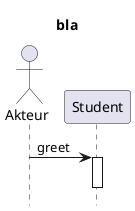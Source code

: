 @startuml s1
title bla
  actor Akteur
  hide footbox
  Akteur -> Student : greet
  activate Student
  deactivate Student
@enduml